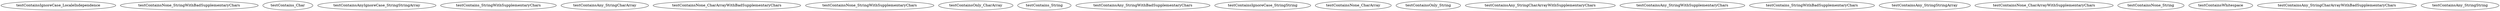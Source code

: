 digraph G {
testContainsIgnoreCase_LocaleIndependence;
testContainsNone_StringWithBadSupplementaryChars;
testContains_Char;
testContainsAnyIgnoreCase_StringStringArray;
testContains_StringWithSupplementaryChars;
testContainsAny_StringCharArray;
testContainsNone_CharArrayWithBadSupplementaryChars;
testContainsNone_StringWithSupplementaryChars;
testContainsOnly_CharArray;
testContains_String;
testContainsAny_StringWithBadSupplementaryChars;
testContainsIgnoreCase_StringString;
testContainsNone_CharArray;
testContainsOnly_String;
testContainsAny_StringCharArrayWithSupplementaryChars;
testContainsAny_StringWithSupplementaryChars;
testContains_StringWithBadSupplementaryChars;
testContainsAny_StringStringArray;
testContainsNone_CharArrayWithSupplementaryChars;
testContainsNone_String;
testContainsWhitespace;
testContainsAny_StringCharArrayWithBadSupplementaryChars;
testContainsAny_StringString;
}